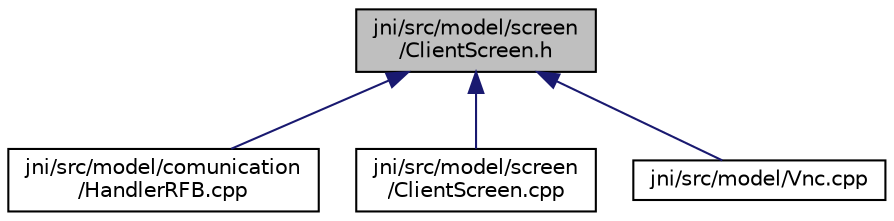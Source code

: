 digraph "jni/src/model/screen/ClientScreen.h"
{
  edge [fontname="Helvetica",fontsize="10",labelfontname="Helvetica",labelfontsize="10"];
  node [fontname="Helvetica",fontsize="10",shape=record];
  Node1 [label="jni/src/model/screen\l/ClientScreen.h",height=0.2,width=0.4,color="black", fillcolor="grey75", style="filled" fontcolor="black"];
  Node1 -> Node2 [dir="back",color="midnightblue",fontsize="10",style="solid"];
  Node2 [label="jni/src/model/comunication\l/HandlerRFB.cpp",height=0.2,width=0.4,color="black", fillcolor="white", style="filled",URL="$HandlerRFB_8cpp.html"];
  Node1 -> Node3 [dir="back",color="midnightblue",fontsize="10",style="solid"];
  Node3 [label="jni/src/model/screen\l/ClientScreen.cpp",height=0.2,width=0.4,color="black", fillcolor="white", style="filled",URL="$ClientScreen_8cpp.html"];
  Node1 -> Node4 [dir="back",color="midnightblue",fontsize="10",style="solid"];
  Node4 [label="jni/src/model/Vnc.cpp",height=0.2,width=0.4,color="black", fillcolor="white", style="filled",URL="$Vnc_8cpp.html"];
}
